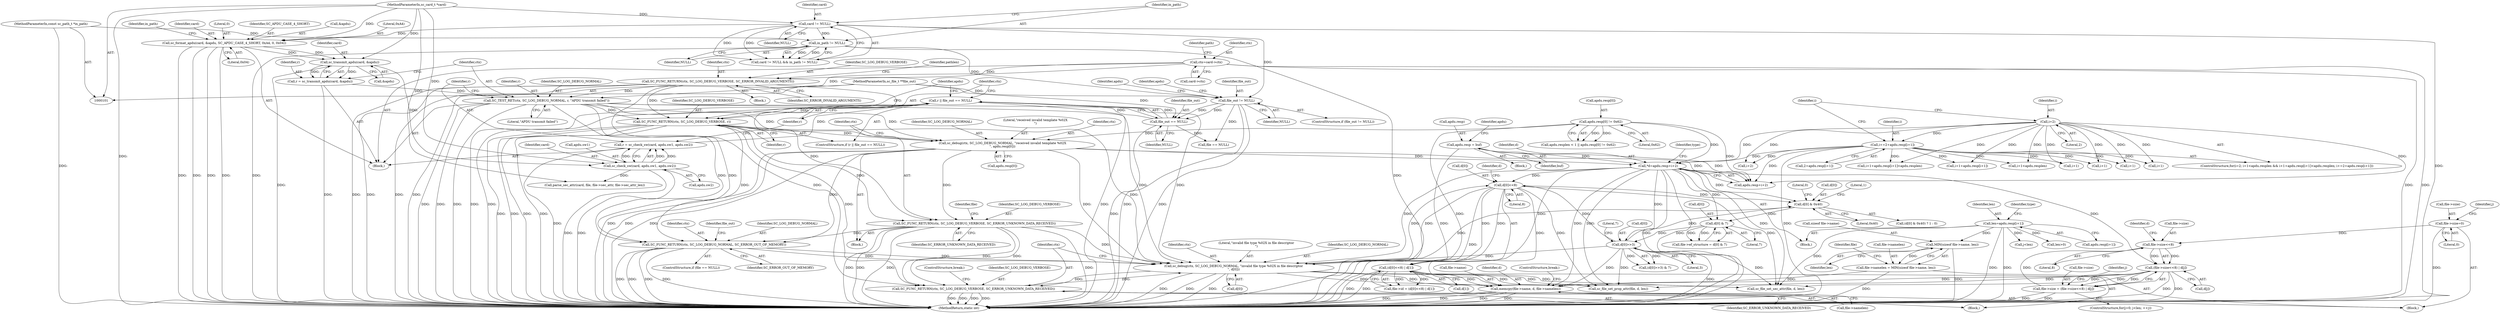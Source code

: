 digraph "0_OpenSC_360e95d45ac4123255a4c796db96337f332160ad#diff-d643a0fa169471dbf2912f4866dc49c5_3@API" {
"1000567" [label="(Call,memcpy(file->name, d, file->namelen))"];
"1000473" [label="(Call,(file->size<<8) | d[j])"];
"1000474" [label="(Call,file->size<<8)"];
"1000469" [label="(Call,file->size = (file->size<<8) | d[j])"];
"1000455" [label="(Call,file->size=0)"];
"1000441" [label="(Call,*d=apdu.resp+i+2)"];
"1000259" [label="(Call,apdu.resp = buf)"];
"1000348" [label="(Call,sc_debug(ctx, SC_LOG_DEBUG_NORMAL, \"received invalid template %02X\n\", apdu.resp[0]))"];
"1000308" [label="(Call,SC_TEST_RET(ctx, SC_LOG_DEBUG_NORMAL, r, \"APDU transmit failed\"))"];
"1000129" [label="(Call,ctx=card->ctx)"];
"1000226" [label="(Call,SC_FUNC_RETURN(ctx, SC_LOG_DEBUG_VERBOSE, SC_ERROR_INVALID_ARGUMENTS))"];
"1000302" [label="(Call,r = sc_transmit_apdu(card, &apdu))"];
"1000304" [label="(Call,sc_transmit_apdu(card, &apdu))"];
"1000147" [label="(Call,sc_format_apdu(card, &apdu, SC_APDU_CASE_4_SHORT, 0xA4, 0, 0x04))"];
"1000123" [label="(Call,card != NULL)"];
"1000102" [label="(MethodParameterIn,sc_card_t *card)"];
"1000329" [label="(Call,SC_FUNC_RETURN(ctx, SC_LOG_DEBUG_VERBOSE, r))"];
"1000324" [label="(Call,r || file_out == NULL)"];
"1000313" [label="(Call,r = sc_check_sw(card, apdu.sw1, apdu.sw2))"];
"1000315" [label="(Call,sc_check_sw(card, apdu.sw1, apdu.sw2))"];
"1000326" [label="(Call,file_out == NULL)"];
"1000255" [label="(Call,file_out != NULL)"];
"1000104" [label="(MethodParameterIn,sc_file_t **file_out)"];
"1000126" [label="(Call,in_path != NULL)"];
"1000103" [label="(MethodParameterIn,const sc_path_t *in_path)"];
"1000340" [label="(Call,apdu.resp[0] != 0x62)"];
"1000383" [label="(Call,i=2)"];
"1000409" [label="(Call,i+=2+apdu.resp[i+1])"];
"1000546" [label="(Call,(d[0]<<8) | d[1])"];
"1000547" [label="(Call,d[0]<<8)"];
"1000507" [label="(Call,d[0]>>3)"];
"1000500" [label="(Call,d[0] & 7)"];
"1000489" [label="(Call,d[0] & 0x40)"];
"1000529" [label="(Call,sc_debug(ctx, SC_LOG_DEBUG_NORMAL, \"invalid file type %02X in file descriptor\n\", d[0]))"];
"1000368" [label="(Call,SC_FUNC_RETURN(ctx, SC_LOG_DEBUG_NORMAL, SC_ERROR_OUT_OF_MEMORY))"];
"1000357" [label="(Call,SC_FUNC_RETURN(ctx, SC_LOG_DEBUG_VERBOSE, SC_ERROR_UNKNOWN_DATA_RECEIVED))"];
"1000536" [label="(Call,SC_FUNC_RETURN(ctx, SC_LOG_DEBUG_VERBOSE, SC_ERROR_UNKNOWN_DATA_RECEIVED))"];
"1000557" [label="(Call,file->namelen = MIN(sizeof file->name, len))"];
"1000561" [label="(Call,MIN(sizeof file->name, len))"];
"1000423" [label="(Call,len=apdu.resp[i+1])"];
"1000227" [label="(Identifier,ctx)"];
"1000124" [label="(Identifier,card)"];
"1000385" [label="(Literal,2)"];
"1000388" [label="(Call,i+1)"];
"1000226" [label="(Call,SC_FUNC_RETURN(ctx, SC_LOG_DEBUG_VERBOSE, SC_ERROR_INVALID_ARGUMENTS))"];
"1000359" [label="(Identifier,SC_LOG_DEBUG_VERBOSE)"];
"1000443" [label="(Call,apdu.resp+i+2)"];
"1000279" [label="(Identifier,apdu)"];
"1000507" [label="(Call,d[0]>>3)"];
"1000420" [label="(Block,)"];
"1000536" [label="(Call,SC_FUNC_RETURN(ctx, SC_LOG_DEBUG_VERBOSE, SC_ERROR_UNKNOWN_DATA_RECEIVED))"];
"1000552" [label="(Call,d[1])"];
"1000257" [label="(Identifier,NULL)"];
"1000357" [label="(Call,SC_FUNC_RETURN(ctx, SC_LOG_DEBUG_VERBOSE, SC_ERROR_UNKNOWN_DATA_RECEIVED))"];
"1000567" [label="(Call,memcpy(file->name, d, file->namelen))"];
"1000417" [label="(Call,i+1)"];
"1000129" [label="(Call,ctx=card->ctx)"];
"1000369" [label="(Identifier,ctx)"];
"1000442" [label="(Identifier,d)"];
"1000547" [label="(Call,d[0]<<8)"];
"1000127" [label="(Identifier,in_path)"];
"1000364" [label="(ControlStructure,if (file == NULL))"];
"1000302" [label="(Call,r = sc_transmit_apdu(card, &apdu))"];
"1000548" [label="(Call,d[0])"];
"1000135" [label="(Identifier,path)"];
"1000332" [label="(Identifier,r)"];
"1000473" [label="(Call,(file->size<<8) | d[j])"];
"1000260" [label="(Call,apdu.resp)"];
"1000553" [label="(Identifier,d)"];
"1000371" [label="(Identifier,SC_ERROR_OUT_OF_MEMORY)"];
"1000362" [label="(Identifier,file)"];
"1000456" [label="(Call,file->size)"];
"1000312" [label="(Literal,\"APDU transmit failed\")"];
"1000325" [label="(Identifier,r)"];
"1000434" [label="(Identifier,type)"];
"1000308" [label="(Call,SC_TEST_RET(ctx, SC_LOG_DEBUG_NORMAL, r, \"APDU transmit failed\"))"];
"1000470" [label="(Call,file->size)"];
"1000506" [label="(Call,(d[0]>>3) & 7)"];
"1000131" [label="(Call,card->ctx)"];
"1000316" [label="(Identifier,card)"];
"1000423" [label="(Call,len=apdu.resp[i+1])"];
"1000460" [label="(ControlStructure,for(j=0; j<len; ++j))"];
"1000258" [label="(Block,)"];
"1000596" [label="(Call,parse_sec_attr(card, file, file->sec_attr, file->sec_attr_len))"];
"1000330" [label="(Identifier,ctx)"];
"1000496" [label="(Call,file->ef_structure = d[0] & 7)"];
"1000329" [label="(Call,SC_FUNC_RETURN(ctx, SC_LOG_DEBUG_VERBOSE, r))"];
"1000542" [label="(Call,file->id = (d[0]<<8) | d[1])"];
"1000480" [label="(Identifier,d)"];
"1000568" [label="(Call,file->name)"];
"1000123" [label="(Call,card != NULL)"];
"1000324" [label="(Call,r || file_out == NULL)"];
"1000152" [label="(Literal,0xA4)"];
"1000513" [label="(Block,)"];
"1000424" [label="(Identifier,len)"];
"1000429" [label="(Call,i+1)"];
"1000159" [label="(Block,)"];
"1000261" [label="(Identifier,apdu)"];
"1000537" [label="(Identifier,ctx)"];
"1000105" [label="(Block,)"];
"1000327" [label="(Identifier,file_out)"];
"1000157" [label="(Identifier,in_path)"];
"1000341" [label="(Call,apdu.resp[0])"];
"1000410" [label="(Identifier,i)"];
"1000500" [label="(Call,d[0] & 7)"];
"1000229" [label="(Identifier,SC_ERROR_INVALID_ARGUMENTS)"];
"1000259" [label="(Call,apdu.resp = buf)"];
"1000571" [label="(Identifier,d)"];
"1000577" [label="(Call,sc_file_set_sec_attr(file, d, len))"];
"1000382" [label="(ControlStructure,for(i=2; i+1<apdu.resplen && i+1+apdu.resp[i+1]<apdu.resplen; i+=2+apdu.resp[i+1]))"];
"1000384" [label="(Identifier,i)"];
"1000387" [label="(Call,i+1<apdu.resplen)"];
"1000306" [label="(Call,&apdu)"];
"1000352" [label="(Call,apdu.resp[0])"];
"1000323" [label="(ControlStructure,if (r || file_out == NULL))"];
"1000326" [label="(Call,file_out == NULL)"];
"1000148" [label="(Identifier,card)"];
"1000228" [label="(Identifier,SC_LOG_DEBUG_VERBOSE)"];
"1000102" [label="(MethodParameterIn,sc_card_t *card)"];
"1000153" [label="(Literal,0)"];
"1000530" [label="(Identifier,ctx)"];
"1000350" [label="(Identifier,SC_LOG_DEBUG_NORMAL)"];
"1000303" [label="(Identifier,r)"];
"1000232" [label="(Identifier,pathlen)"];
"1000154" [label="(Literal,0x04)"];
"1000511" [label="(Literal,3)"];
"1000561" [label="(Call,MIN(sizeof file->name, len))"];
"1000334" [label="(Call,apdu.resplen < 1 || apdu.resp[0] != 0x62)"];
"1000305" [label="(Identifier,card)"];
"1000474" [label="(Call,file->size<<8)"];
"1000451" [label="(Identifier,type)"];
"1000104" [label="(MethodParameterIn,sc_file_t **file_out)"];
"1000540" [label="(ControlStructure,break;)"];
"1000151" [label="(Identifier,SC_APDU_CASE_4_SHORT)"];
"1000459" [label="(Literal,0)"];
"1000263" [label="(Identifier,buf)"];
"1000493" [label="(Literal,0x40)"];
"1000452" [label="(Block,)"];
"1000532" [label="(Literal,\"invalid file type %02X in file descriptor\n\")"];
"1000409" [label="(Call,i+=2+apdu.resp[i+1])"];
"1000455" [label="(Call,file->size=0)"];
"1000254" [label="(ControlStructure,if (file_out != NULL))"];
"1000488" [label="(Call,(d[0] & 0x40) ? 1 : 0)"];
"1000411" [label="(Call,2+apdu.resp[i+1])"];
"1000309" [label="(Identifier,ctx)"];
"1000558" [label="(Call,file->namelen)"];
"1000383" [label="(Call,i=2)"];
"1000314" [label="(Identifier,r)"];
"1000569" [label="(Identifier,file)"];
"1000557" [label="(Call,file->namelen = MIN(sizeof file->name, len))"];
"1000337" [label="(Identifier,apdu)"];
"1000447" [label="(Call,i+2)"];
"1000441" [label="(Call,*d=apdu.resp+i+2)"];
"1000489" [label="(Call,d[0] & 0x40)"];
"1000266" [label="(Identifier,apdu)"];
"1000315" [label="(Call,sc_check_sw(card, apdu.sw1, apdu.sw2))"];
"1000531" [label="(Identifier,SC_LOG_DEBUG_NORMAL)"];
"1000475" [label="(Call,file->size)"];
"1000126" [label="(Call,in_path != NULL)"];
"1000587" [label="(Call,sc_file_set_prop_attr(file, d, len))"];
"1000468" [label="(Identifier,j)"];
"1000374" [label="(Identifier,file_out)"];
"1000478" [label="(Literal,8)"];
"1000546" [label="(Call,(d[0]<<8) | d[1])"];
"1000351" [label="(Literal,\"received invalid template %02X\n\")"];
"1000490" [label="(Call,d[0])"];
"1000494" [label="(Literal,1)"];
"1000346" [label="(Literal,0x62)"];
"1000607" [label="(MethodReturn,static int)"];
"1000479" [label="(Call,d[j])"];
"1000149" [label="(Call,&apdu)"];
"1000349" [label="(Identifier,ctx)"];
"1000539" [label="(Identifier,SC_ERROR_UNKNOWN_DATA_RECEIVED)"];
"1000538" [label="(Identifier,SC_LOG_DEBUG_VERBOSE)"];
"1000304" [label="(Call,sc_transmit_apdu(card, &apdu))"];
"1000365" [label="(Call,file == NULL)"];
"1000122" [label="(Call,card != NULL && in_path != NULL)"];
"1000572" [label="(Call,file->namelen)"];
"1000495" [label="(Literal,0)"];
"1000147" [label="(Call,sc_format_apdu(card, &apdu, SC_APDU_CASE_4_SHORT, 0xA4, 0, 0x04))"];
"1000394" [label="(Call,i+1+apdu.resp[i+1]<apdu.resplen)"];
"1000562" [label="(Call,sizeof file->name)"];
"1000512" [label="(Literal,7)"];
"1000347" [label="(Block,)"];
"1000320" [label="(Call,apdu.sw2)"];
"1000255" [label="(Call,file_out != NULL)"];
"1000529" [label="(Call,sc_debug(ctx, SC_LOG_DEBUG_NORMAL, \"invalid file type %02X in file descriptor\n\", d[0]))"];
"1000464" [label="(Call,j<len)"];
"1000575" [label="(ControlStructure,break;)"];
"1000128" [label="(Identifier,NULL)"];
"1000348" [label="(Call,sc_debug(ctx, SC_LOG_DEBUG_NORMAL, \"received invalid template %02X\n\", apdu.resp[0]))"];
"1000584" [label="(Call,len>0)"];
"1000469" [label="(Call,file->size = (file->size<<8) | d[j])"];
"1000313" [label="(Call,r = sc_check_sw(card, apdu.sw1, apdu.sw2))"];
"1000389" [label="(Identifier,i)"];
"1000368" [label="(Call,SC_FUNC_RETURN(ctx, SC_LOG_DEBUG_NORMAL, SC_ERROR_OUT_OF_MEMORY))"];
"1000125" [label="(Identifier,NULL)"];
"1000508" [label="(Call,d[0])"];
"1000256" [label="(Identifier,file_out)"];
"1000311" [label="(Identifier,r)"];
"1000395" [label="(Call,i+1+apdu.resp[i+1])"];
"1000130" [label="(Identifier,ctx)"];
"1000501" [label="(Call,d[0])"];
"1000328" [label="(Identifier,NULL)"];
"1000566" [label="(Identifier,len)"];
"1000370" [label="(Identifier,SC_LOG_DEBUG_NORMAL)"];
"1000103" [label="(MethodParameterIn,const sc_path_t *in_path)"];
"1000358" [label="(Identifier,ctx)"];
"1000425" [label="(Call,apdu.resp[i+1])"];
"1000331" [label="(Identifier,SC_LOG_DEBUG_VERBOSE)"];
"1000551" [label="(Literal,8)"];
"1000340" [label="(Call,apdu.resp[0] != 0x62)"];
"1000504" [label="(Literal,7)"];
"1000317" [label="(Call,apdu.sw1)"];
"1000360" [label="(Identifier,SC_ERROR_UNKNOWN_DATA_RECEIVED)"];
"1000462" [label="(Identifier,j)"];
"1000403" [label="(Call,i+1)"];
"1000310" [label="(Identifier,SC_LOG_DEBUG_NORMAL)"];
"1000533" [label="(Call,d[0])"];
"1000567" -> "1000452"  [label="AST: "];
"1000567" -> "1000572"  [label="CFG: "];
"1000568" -> "1000567"  [label="AST: "];
"1000571" -> "1000567"  [label="AST: "];
"1000572" -> "1000567"  [label="AST: "];
"1000575" -> "1000567"  [label="CFG: "];
"1000567" -> "1000607"  [label="DDG: "];
"1000567" -> "1000607"  [label="DDG: "];
"1000567" -> "1000607"  [label="DDG: "];
"1000567" -> "1000607"  [label="DDG: "];
"1000473" -> "1000567"  [label="DDG: "];
"1000546" -> "1000567"  [label="DDG: "];
"1000507" -> "1000567"  [label="DDG: "];
"1000529" -> "1000567"  [label="DDG: "];
"1000441" -> "1000567"  [label="DDG: "];
"1000547" -> "1000567"  [label="DDG: "];
"1000557" -> "1000567"  [label="DDG: "];
"1000473" -> "1000469"  [label="AST: "];
"1000473" -> "1000479"  [label="CFG: "];
"1000474" -> "1000473"  [label="AST: "];
"1000479" -> "1000473"  [label="AST: "];
"1000469" -> "1000473"  [label="CFG: "];
"1000473" -> "1000607"  [label="DDG: "];
"1000473" -> "1000607"  [label="DDG: "];
"1000473" -> "1000469"  [label="DDG: "];
"1000473" -> "1000469"  [label="DDG: "];
"1000474" -> "1000473"  [label="DDG: "];
"1000474" -> "1000473"  [label="DDG: "];
"1000441" -> "1000473"  [label="DDG: "];
"1000473" -> "1000577"  [label="DDG: "];
"1000473" -> "1000587"  [label="DDG: "];
"1000474" -> "1000478"  [label="CFG: "];
"1000475" -> "1000474"  [label="AST: "];
"1000478" -> "1000474"  [label="AST: "];
"1000480" -> "1000474"  [label="CFG: "];
"1000469" -> "1000474"  [label="DDG: "];
"1000455" -> "1000474"  [label="DDG: "];
"1000469" -> "1000460"  [label="AST: "];
"1000470" -> "1000469"  [label="AST: "];
"1000468" -> "1000469"  [label="CFG: "];
"1000469" -> "1000607"  [label="DDG: "];
"1000469" -> "1000607"  [label="DDG: "];
"1000455" -> "1000452"  [label="AST: "];
"1000455" -> "1000459"  [label="CFG: "];
"1000456" -> "1000455"  [label="AST: "];
"1000459" -> "1000455"  [label="AST: "];
"1000462" -> "1000455"  [label="CFG: "];
"1000455" -> "1000607"  [label="DDG: "];
"1000441" -> "1000420"  [label="AST: "];
"1000441" -> "1000443"  [label="CFG: "];
"1000442" -> "1000441"  [label="AST: "];
"1000443" -> "1000441"  [label="AST: "];
"1000451" -> "1000441"  [label="CFG: "];
"1000441" -> "1000607"  [label="DDG: "];
"1000441" -> "1000607"  [label="DDG: "];
"1000259" -> "1000441"  [label="DDG: "];
"1000348" -> "1000441"  [label="DDG: "];
"1000340" -> "1000441"  [label="DDG: "];
"1000383" -> "1000441"  [label="DDG: "];
"1000409" -> "1000441"  [label="DDG: "];
"1000441" -> "1000489"  [label="DDG: "];
"1000441" -> "1000500"  [label="DDG: "];
"1000441" -> "1000507"  [label="DDG: "];
"1000441" -> "1000529"  [label="DDG: "];
"1000441" -> "1000547"  [label="DDG: "];
"1000441" -> "1000546"  [label="DDG: "];
"1000441" -> "1000577"  [label="DDG: "];
"1000441" -> "1000587"  [label="DDG: "];
"1000259" -> "1000258"  [label="AST: "];
"1000259" -> "1000263"  [label="CFG: "];
"1000260" -> "1000259"  [label="AST: "];
"1000263" -> "1000259"  [label="AST: "];
"1000266" -> "1000259"  [label="CFG: "];
"1000259" -> "1000607"  [label="DDG: "];
"1000259" -> "1000443"  [label="DDG: "];
"1000348" -> "1000347"  [label="AST: "];
"1000348" -> "1000352"  [label="CFG: "];
"1000349" -> "1000348"  [label="AST: "];
"1000350" -> "1000348"  [label="AST: "];
"1000351" -> "1000348"  [label="AST: "];
"1000352" -> "1000348"  [label="AST: "];
"1000358" -> "1000348"  [label="CFG: "];
"1000348" -> "1000607"  [label="DDG: "];
"1000348" -> "1000607"  [label="DDG: "];
"1000348" -> "1000607"  [label="DDG: "];
"1000308" -> "1000348"  [label="DDG: "];
"1000308" -> "1000348"  [label="DDG: "];
"1000329" -> "1000348"  [label="DDG: "];
"1000340" -> "1000348"  [label="DDG: "];
"1000348" -> "1000357"  [label="DDG: "];
"1000348" -> "1000368"  [label="DDG: "];
"1000348" -> "1000443"  [label="DDG: "];
"1000348" -> "1000529"  [label="DDG: "];
"1000308" -> "1000105"  [label="AST: "];
"1000308" -> "1000312"  [label="CFG: "];
"1000309" -> "1000308"  [label="AST: "];
"1000310" -> "1000308"  [label="AST: "];
"1000311" -> "1000308"  [label="AST: "];
"1000312" -> "1000308"  [label="AST: "];
"1000314" -> "1000308"  [label="CFG: "];
"1000308" -> "1000607"  [label="DDG: "];
"1000308" -> "1000607"  [label="DDG: "];
"1000308" -> "1000607"  [label="DDG: "];
"1000129" -> "1000308"  [label="DDG: "];
"1000226" -> "1000308"  [label="DDG: "];
"1000302" -> "1000308"  [label="DDG: "];
"1000308" -> "1000329"  [label="DDG: "];
"1000308" -> "1000368"  [label="DDG: "];
"1000308" -> "1000368"  [label="DDG: "];
"1000308" -> "1000529"  [label="DDG: "];
"1000308" -> "1000529"  [label="DDG: "];
"1000129" -> "1000105"  [label="AST: "];
"1000129" -> "1000131"  [label="CFG: "];
"1000130" -> "1000129"  [label="AST: "];
"1000131" -> "1000129"  [label="AST: "];
"1000135" -> "1000129"  [label="CFG: "];
"1000129" -> "1000607"  [label="DDG: "];
"1000129" -> "1000607"  [label="DDG: "];
"1000129" -> "1000226"  [label="DDG: "];
"1000226" -> "1000159"  [label="AST: "];
"1000226" -> "1000229"  [label="CFG: "];
"1000227" -> "1000226"  [label="AST: "];
"1000228" -> "1000226"  [label="AST: "];
"1000229" -> "1000226"  [label="AST: "];
"1000232" -> "1000226"  [label="CFG: "];
"1000226" -> "1000607"  [label="DDG: "];
"1000226" -> "1000607"  [label="DDG: "];
"1000226" -> "1000607"  [label="DDG: "];
"1000226" -> "1000329"  [label="DDG: "];
"1000226" -> "1000357"  [label="DDG: "];
"1000226" -> "1000536"  [label="DDG: "];
"1000302" -> "1000105"  [label="AST: "];
"1000302" -> "1000304"  [label="CFG: "];
"1000303" -> "1000302"  [label="AST: "];
"1000304" -> "1000302"  [label="AST: "];
"1000309" -> "1000302"  [label="CFG: "];
"1000302" -> "1000607"  [label="DDG: "];
"1000304" -> "1000302"  [label="DDG: "];
"1000304" -> "1000302"  [label="DDG: "];
"1000304" -> "1000306"  [label="CFG: "];
"1000305" -> "1000304"  [label="AST: "];
"1000306" -> "1000304"  [label="AST: "];
"1000304" -> "1000607"  [label="DDG: "];
"1000147" -> "1000304"  [label="DDG: "];
"1000147" -> "1000304"  [label="DDG: "];
"1000102" -> "1000304"  [label="DDG: "];
"1000304" -> "1000315"  [label="DDG: "];
"1000147" -> "1000105"  [label="AST: "];
"1000147" -> "1000154"  [label="CFG: "];
"1000148" -> "1000147"  [label="AST: "];
"1000149" -> "1000147"  [label="AST: "];
"1000151" -> "1000147"  [label="AST: "];
"1000152" -> "1000147"  [label="AST: "];
"1000153" -> "1000147"  [label="AST: "];
"1000154" -> "1000147"  [label="AST: "];
"1000157" -> "1000147"  [label="CFG: "];
"1000147" -> "1000607"  [label="DDG: "];
"1000147" -> "1000607"  [label="DDG: "];
"1000147" -> "1000607"  [label="DDG: "];
"1000147" -> "1000607"  [label="DDG: "];
"1000123" -> "1000147"  [label="DDG: "];
"1000102" -> "1000147"  [label="DDG: "];
"1000123" -> "1000122"  [label="AST: "];
"1000123" -> "1000125"  [label="CFG: "];
"1000124" -> "1000123"  [label="AST: "];
"1000125" -> "1000123"  [label="AST: "];
"1000127" -> "1000123"  [label="CFG: "];
"1000122" -> "1000123"  [label="CFG: "];
"1000123" -> "1000607"  [label="DDG: "];
"1000123" -> "1000122"  [label="DDG: "];
"1000123" -> "1000122"  [label="DDG: "];
"1000102" -> "1000123"  [label="DDG: "];
"1000123" -> "1000126"  [label="DDG: "];
"1000123" -> "1000255"  [label="DDG: "];
"1000102" -> "1000101"  [label="AST: "];
"1000102" -> "1000607"  [label="DDG: "];
"1000102" -> "1000315"  [label="DDG: "];
"1000102" -> "1000596"  [label="DDG: "];
"1000329" -> "1000323"  [label="AST: "];
"1000329" -> "1000332"  [label="CFG: "];
"1000330" -> "1000329"  [label="AST: "];
"1000331" -> "1000329"  [label="AST: "];
"1000332" -> "1000329"  [label="AST: "];
"1000337" -> "1000329"  [label="CFG: "];
"1000329" -> "1000607"  [label="DDG: "];
"1000329" -> "1000607"  [label="DDG: "];
"1000329" -> "1000607"  [label="DDG: "];
"1000329" -> "1000607"  [label="DDG: "];
"1000324" -> "1000329"  [label="DDG: "];
"1000329" -> "1000357"  [label="DDG: "];
"1000329" -> "1000368"  [label="DDG: "];
"1000329" -> "1000529"  [label="DDG: "];
"1000329" -> "1000536"  [label="DDG: "];
"1000324" -> "1000323"  [label="AST: "];
"1000324" -> "1000325"  [label="CFG: "];
"1000324" -> "1000326"  [label="CFG: "];
"1000325" -> "1000324"  [label="AST: "];
"1000326" -> "1000324"  [label="AST: "];
"1000330" -> "1000324"  [label="CFG: "];
"1000337" -> "1000324"  [label="CFG: "];
"1000324" -> "1000607"  [label="DDG: "];
"1000324" -> "1000607"  [label="DDG: "];
"1000324" -> "1000607"  [label="DDG: "];
"1000313" -> "1000324"  [label="DDG: "];
"1000326" -> "1000324"  [label="DDG: "];
"1000326" -> "1000324"  [label="DDG: "];
"1000313" -> "1000105"  [label="AST: "];
"1000313" -> "1000315"  [label="CFG: "];
"1000314" -> "1000313"  [label="AST: "];
"1000315" -> "1000313"  [label="AST: "];
"1000325" -> "1000313"  [label="CFG: "];
"1000313" -> "1000607"  [label="DDG: "];
"1000315" -> "1000313"  [label="DDG: "];
"1000315" -> "1000313"  [label="DDG: "];
"1000315" -> "1000313"  [label="DDG: "];
"1000315" -> "1000320"  [label="CFG: "];
"1000316" -> "1000315"  [label="AST: "];
"1000317" -> "1000315"  [label="AST: "];
"1000320" -> "1000315"  [label="AST: "];
"1000315" -> "1000607"  [label="DDG: "];
"1000315" -> "1000607"  [label="DDG: "];
"1000315" -> "1000596"  [label="DDG: "];
"1000326" -> "1000328"  [label="CFG: "];
"1000327" -> "1000326"  [label="AST: "];
"1000328" -> "1000326"  [label="AST: "];
"1000326" -> "1000607"  [label="DDG: "];
"1000255" -> "1000326"  [label="DDG: "];
"1000255" -> "1000326"  [label="DDG: "];
"1000104" -> "1000326"  [label="DDG: "];
"1000326" -> "1000365"  [label="DDG: "];
"1000255" -> "1000254"  [label="AST: "];
"1000255" -> "1000257"  [label="CFG: "];
"1000256" -> "1000255"  [label="AST: "];
"1000257" -> "1000255"  [label="AST: "];
"1000261" -> "1000255"  [label="CFG: "];
"1000279" -> "1000255"  [label="CFG: "];
"1000255" -> "1000607"  [label="DDG: "];
"1000255" -> "1000607"  [label="DDG: "];
"1000104" -> "1000255"  [label="DDG: "];
"1000126" -> "1000255"  [label="DDG: "];
"1000255" -> "1000365"  [label="DDG: "];
"1000104" -> "1000101"  [label="AST: "];
"1000104" -> "1000607"  [label="DDG: "];
"1000126" -> "1000122"  [label="AST: "];
"1000126" -> "1000128"  [label="CFG: "];
"1000127" -> "1000126"  [label="AST: "];
"1000128" -> "1000126"  [label="AST: "];
"1000122" -> "1000126"  [label="CFG: "];
"1000126" -> "1000607"  [label="DDG: "];
"1000126" -> "1000607"  [label="DDG: "];
"1000126" -> "1000122"  [label="DDG: "];
"1000126" -> "1000122"  [label="DDG: "];
"1000103" -> "1000126"  [label="DDG: "];
"1000103" -> "1000101"  [label="AST: "];
"1000103" -> "1000607"  [label="DDG: "];
"1000340" -> "1000334"  [label="AST: "];
"1000340" -> "1000346"  [label="CFG: "];
"1000341" -> "1000340"  [label="AST: "];
"1000346" -> "1000340"  [label="AST: "];
"1000334" -> "1000340"  [label="CFG: "];
"1000340" -> "1000607"  [label="DDG: "];
"1000340" -> "1000334"  [label="DDG: "];
"1000340" -> "1000334"  [label="DDG: "];
"1000340" -> "1000443"  [label="DDG: "];
"1000383" -> "1000382"  [label="AST: "];
"1000383" -> "1000385"  [label="CFG: "];
"1000384" -> "1000383"  [label="AST: "];
"1000385" -> "1000383"  [label="AST: "];
"1000389" -> "1000383"  [label="CFG: "];
"1000383" -> "1000387"  [label="DDG: "];
"1000383" -> "1000388"  [label="DDG: "];
"1000383" -> "1000394"  [label="DDG: "];
"1000383" -> "1000395"  [label="DDG: "];
"1000383" -> "1000403"  [label="DDG: "];
"1000383" -> "1000409"  [label="DDG: "];
"1000383" -> "1000417"  [label="DDG: "];
"1000383" -> "1000429"  [label="DDG: "];
"1000383" -> "1000443"  [label="DDG: "];
"1000383" -> "1000447"  [label="DDG: "];
"1000409" -> "1000382"  [label="AST: "];
"1000409" -> "1000411"  [label="CFG: "];
"1000410" -> "1000409"  [label="AST: "];
"1000411" -> "1000409"  [label="AST: "];
"1000389" -> "1000409"  [label="CFG: "];
"1000409" -> "1000607"  [label="DDG: "];
"1000409" -> "1000387"  [label="DDG: "];
"1000409" -> "1000388"  [label="DDG: "];
"1000409" -> "1000394"  [label="DDG: "];
"1000409" -> "1000395"  [label="DDG: "];
"1000409" -> "1000403"  [label="DDG: "];
"1000409" -> "1000417"  [label="DDG: "];
"1000409" -> "1000429"  [label="DDG: "];
"1000409" -> "1000443"  [label="DDG: "];
"1000409" -> "1000447"  [label="DDG: "];
"1000546" -> "1000542"  [label="AST: "];
"1000546" -> "1000552"  [label="CFG: "];
"1000547" -> "1000546"  [label="AST: "];
"1000552" -> "1000546"  [label="AST: "];
"1000542" -> "1000546"  [label="CFG: "];
"1000546" -> "1000607"  [label="DDG: "];
"1000546" -> "1000607"  [label="DDG: "];
"1000546" -> "1000542"  [label="DDG: "];
"1000546" -> "1000542"  [label="DDG: "];
"1000547" -> "1000546"  [label="DDG: "];
"1000547" -> "1000546"  [label="DDG: "];
"1000546" -> "1000577"  [label="DDG: "];
"1000546" -> "1000587"  [label="DDG: "];
"1000547" -> "1000551"  [label="CFG: "];
"1000548" -> "1000547"  [label="AST: "];
"1000551" -> "1000547"  [label="AST: "];
"1000553" -> "1000547"  [label="CFG: "];
"1000547" -> "1000607"  [label="DDG: "];
"1000547" -> "1000489"  [label="DDG: "];
"1000547" -> "1000529"  [label="DDG: "];
"1000507" -> "1000547"  [label="DDG: "];
"1000529" -> "1000547"  [label="DDG: "];
"1000547" -> "1000577"  [label="DDG: "];
"1000547" -> "1000587"  [label="DDG: "];
"1000507" -> "1000506"  [label="AST: "];
"1000507" -> "1000511"  [label="CFG: "];
"1000508" -> "1000507"  [label="AST: "];
"1000511" -> "1000507"  [label="AST: "];
"1000512" -> "1000507"  [label="CFG: "];
"1000507" -> "1000607"  [label="DDG: "];
"1000507" -> "1000489"  [label="DDG: "];
"1000507" -> "1000506"  [label="DDG: "];
"1000507" -> "1000506"  [label="DDG: "];
"1000500" -> "1000507"  [label="DDG: "];
"1000507" -> "1000529"  [label="DDG: "];
"1000507" -> "1000577"  [label="DDG: "];
"1000507" -> "1000587"  [label="DDG: "];
"1000500" -> "1000496"  [label="AST: "];
"1000500" -> "1000504"  [label="CFG: "];
"1000501" -> "1000500"  [label="AST: "];
"1000504" -> "1000500"  [label="AST: "];
"1000496" -> "1000500"  [label="CFG: "];
"1000500" -> "1000496"  [label="DDG: "];
"1000500" -> "1000496"  [label="DDG: "];
"1000489" -> "1000500"  [label="DDG: "];
"1000489" -> "1000488"  [label="AST: "];
"1000489" -> "1000493"  [label="CFG: "];
"1000490" -> "1000489"  [label="AST: "];
"1000493" -> "1000489"  [label="AST: "];
"1000494" -> "1000489"  [label="CFG: "];
"1000495" -> "1000489"  [label="CFG: "];
"1000529" -> "1000489"  [label="DDG: "];
"1000529" -> "1000513"  [label="AST: "];
"1000529" -> "1000533"  [label="CFG: "];
"1000530" -> "1000529"  [label="AST: "];
"1000531" -> "1000529"  [label="AST: "];
"1000532" -> "1000529"  [label="AST: "];
"1000533" -> "1000529"  [label="AST: "];
"1000537" -> "1000529"  [label="CFG: "];
"1000529" -> "1000607"  [label="DDG: "];
"1000529" -> "1000607"  [label="DDG: "];
"1000529" -> "1000607"  [label="DDG: "];
"1000368" -> "1000529"  [label="DDG: "];
"1000368" -> "1000529"  [label="DDG: "];
"1000357" -> "1000529"  [label="DDG: "];
"1000536" -> "1000529"  [label="DDG: "];
"1000529" -> "1000536"  [label="DDG: "];
"1000529" -> "1000577"  [label="DDG: "];
"1000529" -> "1000587"  [label="DDG: "];
"1000368" -> "1000364"  [label="AST: "];
"1000368" -> "1000371"  [label="CFG: "];
"1000369" -> "1000368"  [label="AST: "];
"1000370" -> "1000368"  [label="AST: "];
"1000371" -> "1000368"  [label="AST: "];
"1000374" -> "1000368"  [label="CFG: "];
"1000368" -> "1000607"  [label="DDG: "];
"1000368" -> "1000607"  [label="DDG: "];
"1000368" -> "1000607"  [label="DDG: "];
"1000368" -> "1000607"  [label="DDG: "];
"1000357" -> "1000368"  [label="DDG: "];
"1000357" -> "1000347"  [label="AST: "];
"1000357" -> "1000360"  [label="CFG: "];
"1000358" -> "1000357"  [label="AST: "];
"1000359" -> "1000357"  [label="AST: "];
"1000360" -> "1000357"  [label="AST: "];
"1000362" -> "1000357"  [label="CFG: "];
"1000357" -> "1000607"  [label="DDG: "];
"1000357" -> "1000607"  [label="DDG: "];
"1000357" -> "1000607"  [label="DDG: "];
"1000357" -> "1000607"  [label="DDG: "];
"1000357" -> "1000536"  [label="DDG: "];
"1000357" -> "1000536"  [label="DDG: "];
"1000536" -> "1000513"  [label="AST: "];
"1000536" -> "1000539"  [label="CFG: "];
"1000537" -> "1000536"  [label="AST: "];
"1000538" -> "1000536"  [label="AST: "];
"1000539" -> "1000536"  [label="AST: "];
"1000540" -> "1000536"  [label="CFG: "];
"1000536" -> "1000607"  [label="DDG: "];
"1000536" -> "1000607"  [label="DDG: "];
"1000536" -> "1000607"  [label="DDG: "];
"1000536" -> "1000607"  [label="DDG: "];
"1000557" -> "1000452"  [label="AST: "];
"1000557" -> "1000561"  [label="CFG: "];
"1000558" -> "1000557"  [label="AST: "];
"1000561" -> "1000557"  [label="AST: "];
"1000569" -> "1000557"  [label="CFG: "];
"1000557" -> "1000607"  [label="DDG: "];
"1000561" -> "1000557"  [label="DDG: "];
"1000561" -> "1000566"  [label="CFG: "];
"1000562" -> "1000561"  [label="AST: "];
"1000566" -> "1000561"  [label="AST: "];
"1000561" -> "1000607"  [label="DDG: "];
"1000423" -> "1000561"  [label="DDG: "];
"1000423" -> "1000420"  [label="AST: "];
"1000423" -> "1000425"  [label="CFG: "];
"1000424" -> "1000423"  [label="AST: "];
"1000425" -> "1000423"  [label="AST: "];
"1000434" -> "1000423"  [label="CFG: "];
"1000423" -> "1000607"  [label="DDG: "];
"1000423" -> "1000607"  [label="DDG: "];
"1000423" -> "1000464"  [label="DDG: "];
"1000423" -> "1000577"  [label="DDG: "];
"1000423" -> "1000584"  [label="DDG: "];
}
